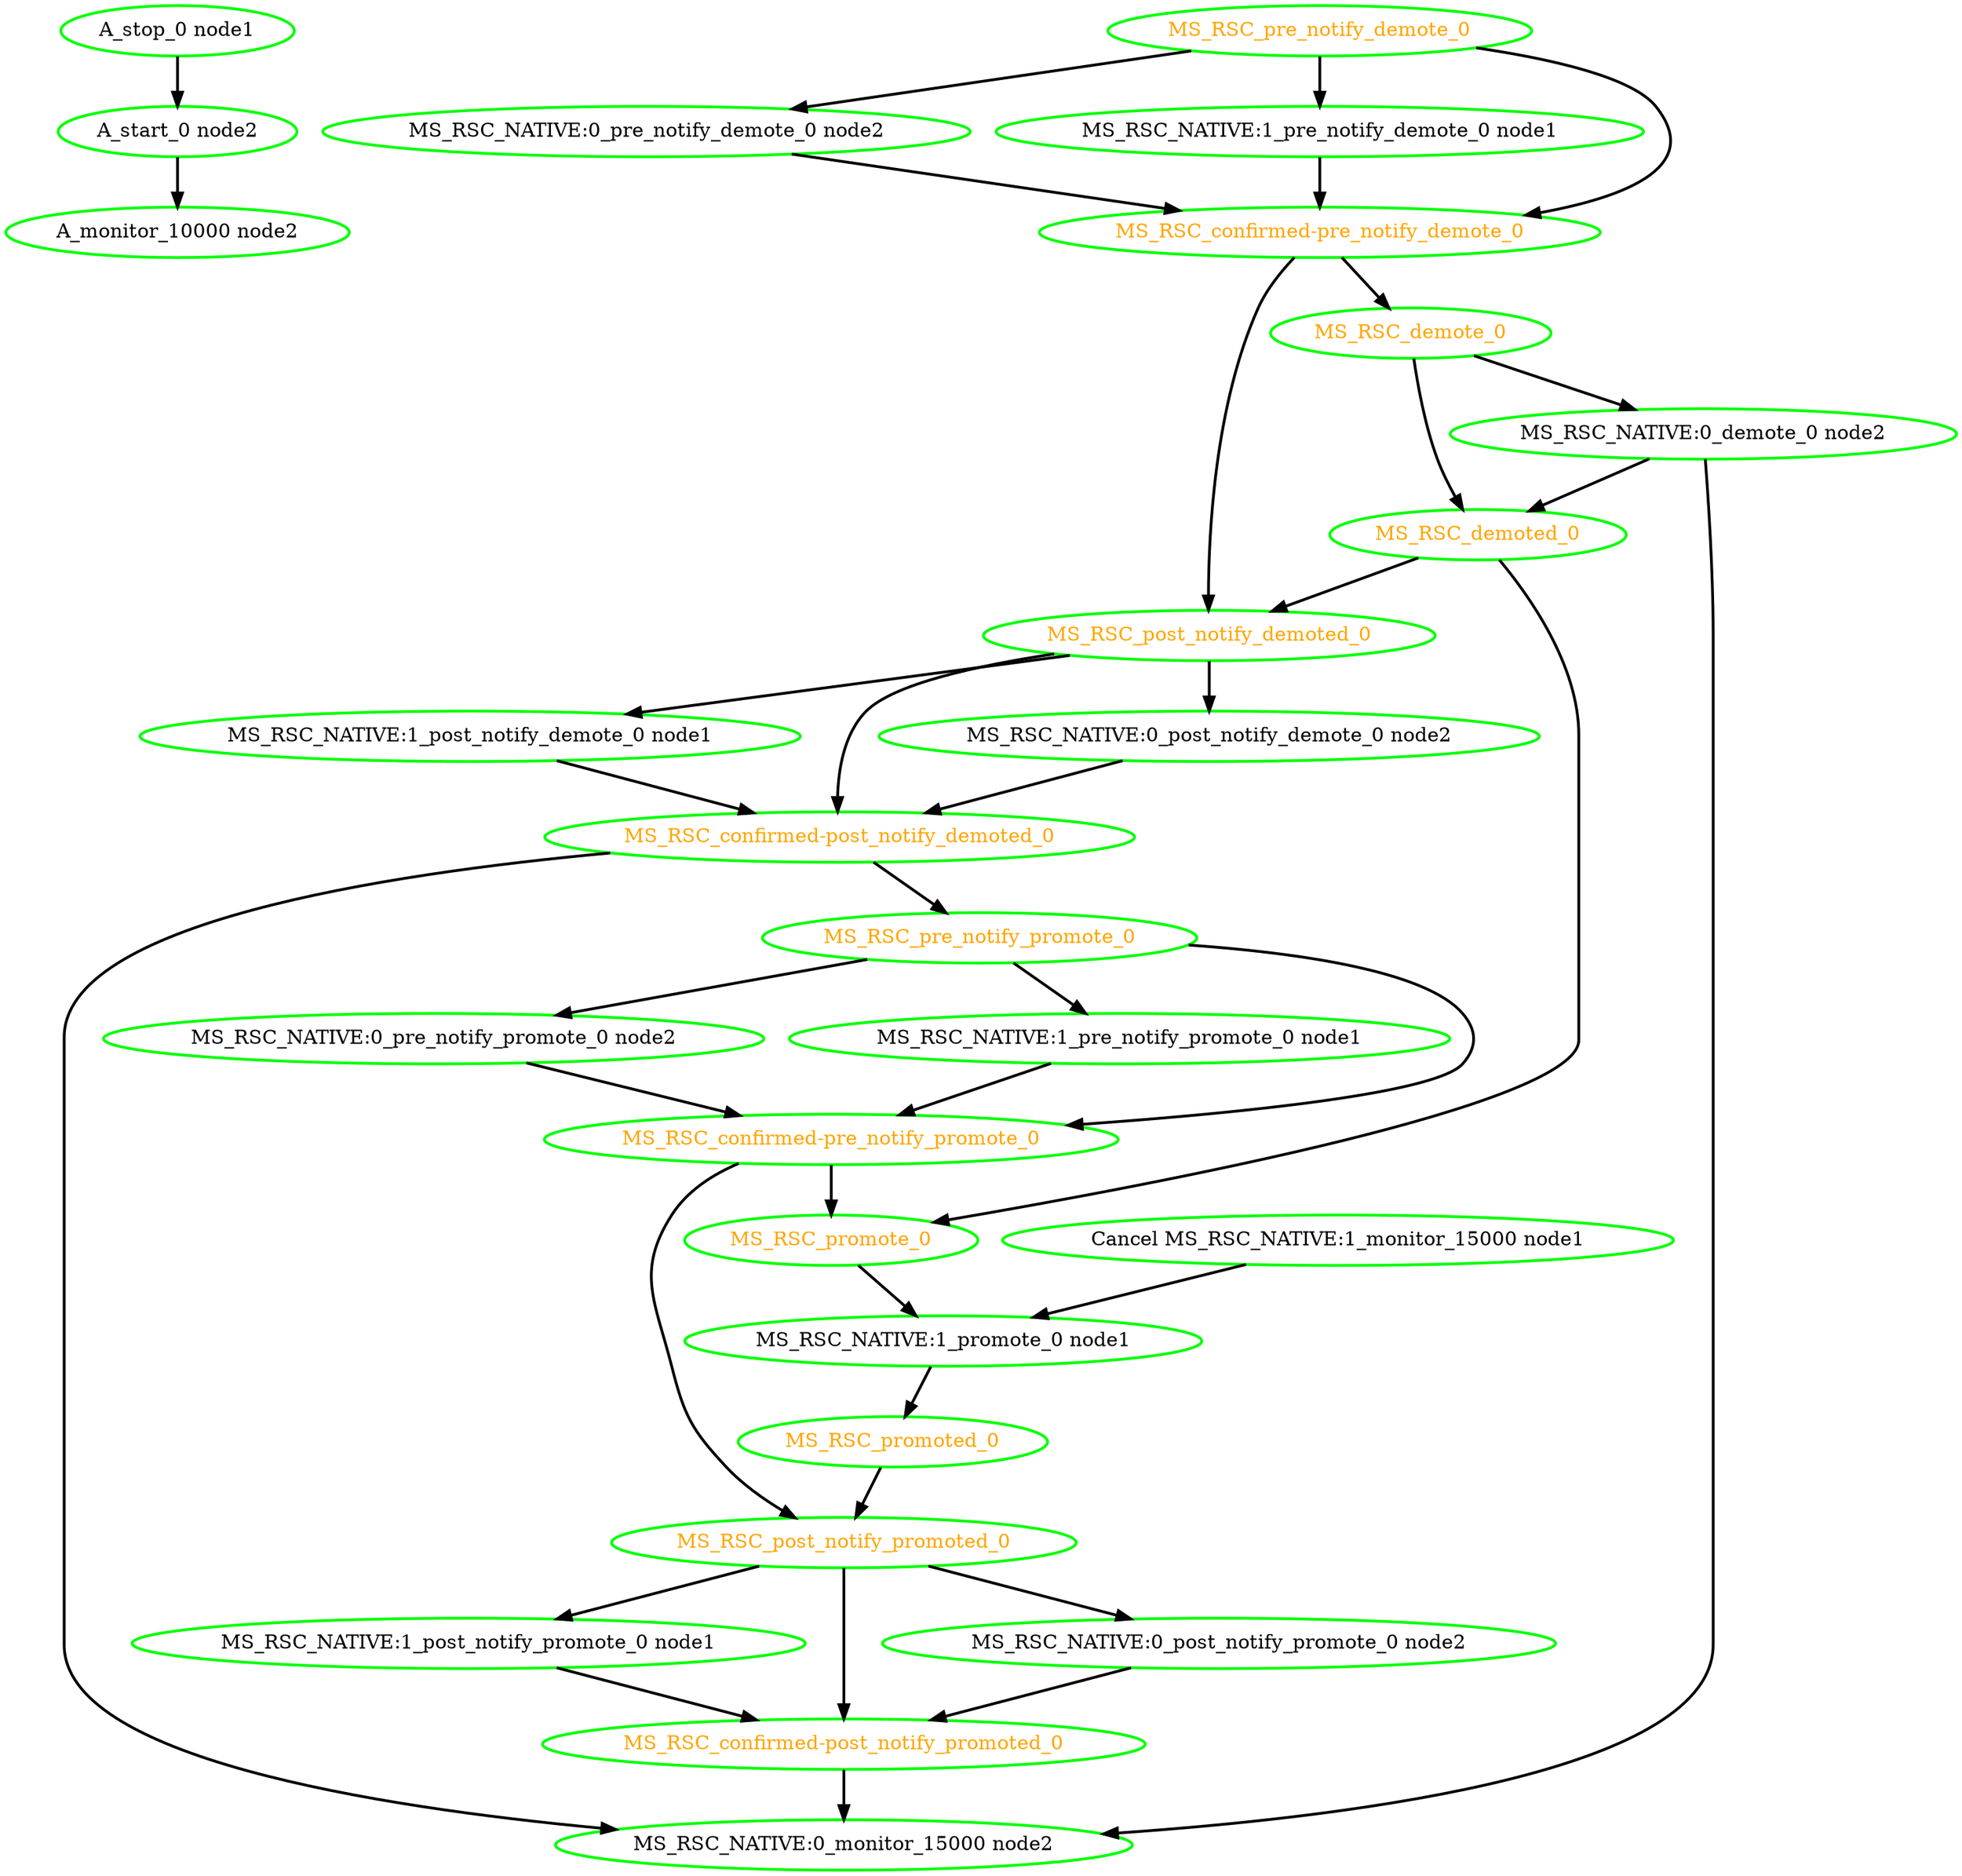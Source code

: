  digraph "g" {
"A_monitor_10000 node2" [ style=bold color="green" fontcolor="black"]
"A_start_0 node2" -> "A_monitor_10000 node2" [ style = bold]
"A_start_0 node2" [ style=bold color="green" fontcolor="black"]
"A_stop_0 node1" -> "A_start_0 node2" [ style = bold]
"A_stop_0 node1" [ style=bold color="green" fontcolor="black"]
"Cancel MS_RSC_NATIVE:1_monitor_15000 node1" -> "MS_RSC_NATIVE:1_promote_0 node1" [ style = bold]
"Cancel MS_RSC_NATIVE:1_monitor_15000 node1" [ style=bold color="green" fontcolor="black"]
"MS_RSC_NATIVE:0_demote_0 node2" -> "MS_RSC_NATIVE:0_monitor_15000 node2" [ style = bold]
"MS_RSC_NATIVE:0_demote_0 node2" -> "MS_RSC_demoted_0" [ style = bold]
"MS_RSC_NATIVE:0_demote_0 node2" [ style=bold color="green" fontcolor="black"]
"MS_RSC_NATIVE:0_monitor_15000 node2" [ style=bold color="green" fontcolor="black"]
"MS_RSC_NATIVE:0_post_notify_demote_0 node2" -> "MS_RSC_confirmed-post_notify_demoted_0" [ style = bold]
"MS_RSC_NATIVE:0_post_notify_demote_0 node2" [ style=bold color="green" fontcolor="black"]
"MS_RSC_NATIVE:0_post_notify_promote_0 node2" -> "MS_RSC_confirmed-post_notify_promoted_0" [ style = bold]
"MS_RSC_NATIVE:0_post_notify_promote_0 node2" [ style=bold color="green" fontcolor="black"]
"MS_RSC_NATIVE:0_pre_notify_demote_0 node2" -> "MS_RSC_confirmed-pre_notify_demote_0" [ style = bold]
"MS_RSC_NATIVE:0_pre_notify_demote_0 node2" [ style=bold color="green" fontcolor="black"]
"MS_RSC_NATIVE:0_pre_notify_promote_0 node2" -> "MS_RSC_confirmed-pre_notify_promote_0" [ style = bold]
"MS_RSC_NATIVE:0_pre_notify_promote_0 node2" [ style=bold color="green" fontcolor="black"]
"MS_RSC_NATIVE:1_post_notify_demote_0 node1" -> "MS_RSC_confirmed-post_notify_demoted_0" [ style = bold]
"MS_RSC_NATIVE:1_post_notify_demote_0 node1" [ style=bold color="green" fontcolor="black"]
"MS_RSC_NATIVE:1_post_notify_promote_0 node1" -> "MS_RSC_confirmed-post_notify_promoted_0" [ style = bold]
"MS_RSC_NATIVE:1_post_notify_promote_0 node1" [ style=bold color="green" fontcolor="black"]
"MS_RSC_NATIVE:1_pre_notify_demote_0 node1" -> "MS_RSC_confirmed-pre_notify_demote_0" [ style = bold]
"MS_RSC_NATIVE:1_pre_notify_demote_0 node1" [ style=bold color="green" fontcolor="black"]
"MS_RSC_NATIVE:1_pre_notify_promote_0 node1" -> "MS_RSC_confirmed-pre_notify_promote_0" [ style = bold]
"MS_RSC_NATIVE:1_pre_notify_promote_0 node1" [ style=bold color="green" fontcolor="black"]
"MS_RSC_NATIVE:1_promote_0 node1" -> "MS_RSC_promoted_0" [ style = bold]
"MS_RSC_NATIVE:1_promote_0 node1" [ style=bold color="green" fontcolor="black"]
"MS_RSC_confirmed-post_notify_demoted_0" -> "MS_RSC_NATIVE:0_monitor_15000 node2" [ style = bold]
"MS_RSC_confirmed-post_notify_demoted_0" -> "MS_RSC_pre_notify_promote_0" [ style = bold]
"MS_RSC_confirmed-post_notify_demoted_0" [ style=bold color="green" fontcolor="orange"]
"MS_RSC_confirmed-post_notify_promoted_0" -> "MS_RSC_NATIVE:0_monitor_15000 node2" [ style = bold]
"MS_RSC_confirmed-post_notify_promoted_0" [ style=bold color="green" fontcolor="orange"]
"MS_RSC_confirmed-pre_notify_demote_0" -> "MS_RSC_demote_0" [ style = bold]
"MS_RSC_confirmed-pre_notify_demote_0" -> "MS_RSC_post_notify_demoted_0" [ style = bold]
"MS_RSC_confirmed-pre_notify_demote_0" [ style=bold color="green" fontcolor="orange"]
"MS_RSC_confirmed-pre_notify_promote_0" -> "MS_RSC_post_notify_promoted_0" [ style = bold]
"MS_RSC_confirmed-pre_notify_promote_0" -> "MS_RSC_promote_0" [ style = bold]
"MS_RSC_confirmed-pre_notify_promote_0" [ style=bold color="green" fontcolor="orange"]
"MS_RSC_demote_0" -> "MS_RSC_NATIVE:0_demote_0 node2" [ style = bold]
"MS_RSC_demote_0" -> "MS_RSC_demoted_0" [ style = bold]
"MS_RSC_demote_0" [ style=bold color="green" fontcolor="orange"]
"MS_RSC_demoted_0" -> "MS_RSC_post_notify_demoted_0" [ style = bold]
"MS_RSC_demoted_0" -> "MS_RSC_promote_0" [ style = bold]
"MS_RSC_demoted_0" [ style=bold color="green" fontcolor="orange"]
"MS_RSC_post_notify_demoted_0" -> "MS_RSC_NATIVE:0_post_notify_demote_0 node2" [ style = bold]
"MS_RSC_post_notify_demoted_0" -> "MS_RSC_NATIVE:1_post_notify_demote_0 node1" [ style = bold]
"MS_RSC_post_notify_demoted_0" -> "MS_RSC_confirmed-post_notify_demoted_0" [ style = bold]
"MS_RSC_post_notify_demoted_0" [ style=bold color="green" fontcolor="orange"]
"MS_RSC_post_notify_promoted_0" -> "MS_RSC_NATIVE:0_post_notify_promote_0 node2" [ style = bold]
"MS_RSC_post_notify_promoted_0" -> "MS_RSC_NATIVE:1_post_notify_promote_0 node1" [ style = bold]
"MS_RSC_post_notify_promoted_0" -> "MS_RSC_confirmed-post_notify_promoted_0" [ style = bold]
"MS_RSC_post_notify_promoted_0" [ style=bold color="green" fontcolor="orange"]
"MS_RSC_pre_notify_demote_0" -> "MS_RSC_NATIVE:0_pre_notify_demote_0 node2" [ style = bold]
"MS_RSC_pre_notify_demote_0" -> "MS_RSC_NATIVE:1_pre_notify_demote_0 node1" [ style = bold]
"MS_RSC_pre_notify_demote_0" -> "MS_RSC_confirmed-pre_notify_demote_0" [ style = bold]
"MS_RSC_pre_notify_demote_0" [ style=bold color="green" fontcolor="orange"]
"MS_RSC_pre_notify_promote_0" -> "MS_RSC_NATIVE:0_pre_notify_promote_0 node2" [ style = bold]
"MS_RSC_pre_notify_promote_0" -> "MS_RSC_NATIVE:1_pre_notify_promote_0 node1" [ style = bold]
"MS_RSC_pre_notify_promote_0" -> "MS_RSC_confirmed-pre_notify_promote_0" [ style = bold]
"MS_RSC_pre_notify_promote_0" [ style=bold color="green" fontcolor="orange"]
"MS_RSC_promote_0" -> "MS_RSC_NATIVE:1_promote_0 node1" [ style = bold]
"MS_RSC_promote_0" [ style=bold color="green" fontcolor="orange"]
"MS_RSC_promoted_0" -> "MS_RSC_post_notify_promoted_0" [ style = bold]
"MS_RSC_promoted_0" [ style=bold color="green" fontcolor="orange"]
}
